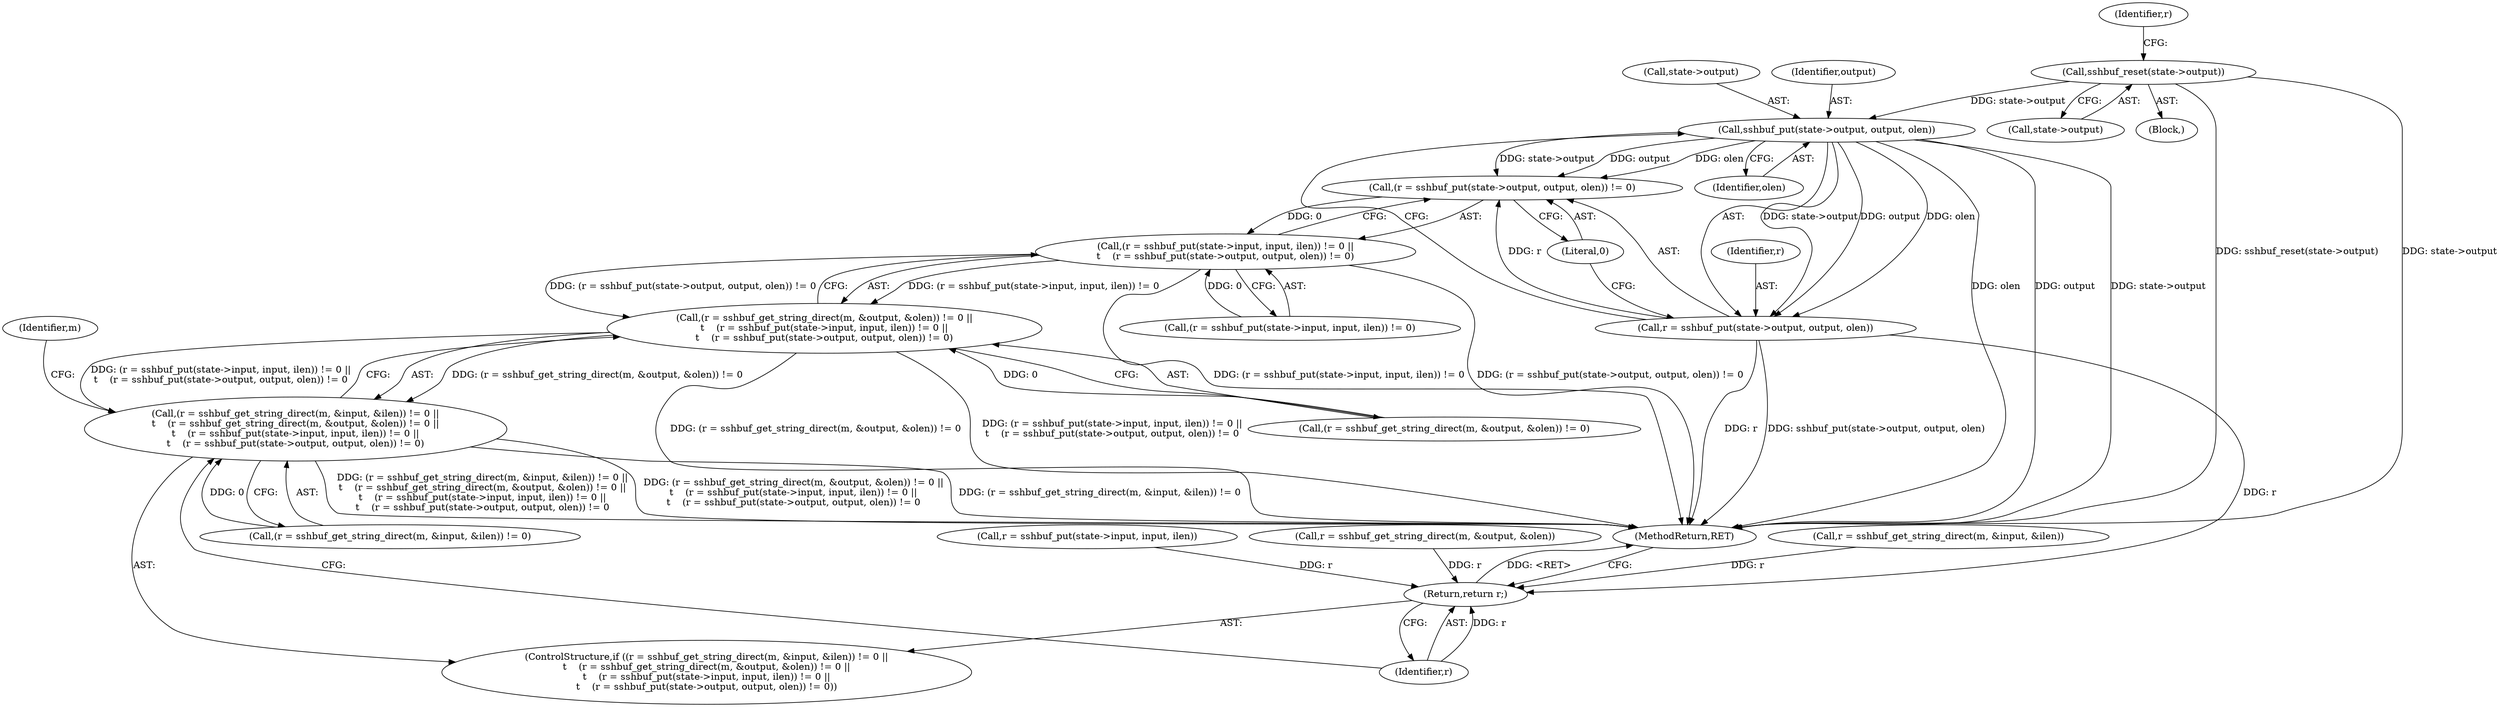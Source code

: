 digraph "0_src_3095060f479b86288e31c79ecbc5131a66bcd2f9_8@pointer" {
"1000543" [label="(Call,sshbuf_put(state->output, output, olen))"];
"1000502" [label="(Call,sshbuf_reset(state->output))"];
"1000540" [label="(Call,(r = sshbuf_put(state->output, output, olen)) != 0)"];
"1000529" [label="(Call,(r = sshbuf_put(state->input, input, ilen)) != 0 ||\n\t    (r = sshbuf_put(state->output, output, olen)) != 0)"];
"1000518" [label="(Call,(r = sshbuf_get_string_direct(m, &output, &olen)) != 0 ||\n\t    (r = sshbuf_put(state->input, input, ilen)) != 0 ||\n\t    (r = sshbuf_put(state->output, output, olen)) != 0)"];
"1000507" [label="(Call,(r = sshbuf_get_string_direct(m, &input, &ilen)) != 0 ||\n\t    (r = sshbuf_get_string_direct(m, &output, &olen)) != 0 ||\n\t    (r = sshbuf_put(state->input, input, ilen)) != 0 ||\n\t    (r = sshbuf_put(state->output, output, olen)) != 0)"];
"1000541" [label="(Call,r = sshbuf_put(state->output, output, olen))"];
"1000550" [label="(Return,return r;)"];
"1000509" [label="(Call,r = sshbuf_get_string_direct(m, &input, &ilen))"];
"1000503" [label="(Call,state->output)"];
"1000562" [label="(MethodReturn,RET)"];
"1000540" [label="(Call,(r = sshbuf_put(state->output, output, olen)) != 0)"];
"1000530" [label="(Call,(r = sshbuf_put(state->input, input, ilen)) != 0)"];
"1000531" [label="(Call,r = sshbuf_put(state->input, input, ilen))"];
"1000518" [label="(Call,(r = sshbuf_get_string_direct(m, &output, &olen)) != 0 ||\n\t    (r = sshbuf_put(state->input, input, ilen)) != 0 ||\n\t    (r = sshbuf_put(state->output, output, olen)) != 0)"];
"1000502" [label="(Call,sshbuf_reset(state->output))"];
"1000529" [label="(Call,(r = sshbuf_put(state->input, input, ilen)) != 0 ||\n\t    (r = sshbuf_put(state->output, output, olen)) != 0)"];
"1000520" [label="(Call,r = sshbuf_get_string_direct(m, &output, &olen))"];
"1000542" [label="(Identifier,r)"];
"1000548" [label="(Identifier,olen)"];
"1000554" [label="(Identifier,m)"];
"1000508" [label="(Call,(r = sshbuf_get_string_direct(m, &input, &ilen)) != 0)"];
"1000544" [label="(Call,state->output)"];
"1000541" [label="(Call,r = sshbuf_put(state->output, output, olen))"];
"1000506" [label="(ControlStructure,if ((r = sshbuf_get_string_direct(m, &input, &ilen)) != 0 ||\n\t    (r = sshbuf_get_string_direct(m, &output, &olen)) != 0 ||\n\t    (r = sshbuf_put(state->input, input, ilen)) != 0 ||\n\t    (r = sshbuf_put(state->output, output, olen)) != 0))"];
"1000549" [label="(Literal,0)"];
"1000551" [label="(Identifier,r)"];
"1000507" [label="(Call,(r = sshbuf_get_string_direct(m, &input, &ilen)) != 0 ||\n\t    (r = sshbuf_get_string_direct(m, &output, &olen)) != 0 ||\n\t    (r = sshbuf_put(state->input, input, ilen)) != 0 ||\n\t    (r = sshbuf_put(state->output, output, olen)) != 0)"];
"1000547" [label="(Identifier,output)"];
"1000510" [label="(Identifier,r)"];
"1000550" [label="(Return,return r;)"];
"1000105" [label="(Block,)"];
"1000543" [label="(Call,sshbuf_put(state->output, output, olen))"];
"1000519" [label="(Call,(r = sshbuf_get_string_direct(m, &output, &olen)) != 0)"];
"1000543" -> "1000541"  [label="AST: "];
"1000543" -> "1000548"  [label="CFG: "];
"1000544" -> "1000543"  [label="AST: "];
"1000547" -> "1000543"  [label="AST: "];
"1000548" -> "1000543"  [label="AST: "];
"1000541" -> "1000543"  [label="CFG: "];
"1000543" -> "1000562"  [label="DDG: olen"];
"1000543" -> "1000562"  [label="DDG: output"];
"1000543" -> "1000562"  [label="DDG: state->output"];
"1000543" -> "1000540"  [label="DDG: state->output"];
"1000543" -> "1000540"  [label="DDG: output"];
"1000543" -> "1000540"  [label="DDG: olen"];
"1000543" -> "1000541"  [label="DDG: state->output"];
"1000543" -> "1000541"  [label="DDG: output"];
"1000543" -> "1000541"  [label="DDG: olen"];
"1000502" -> "1000543"  [label="DDG: state->output"];
"1000502" -> "1000105"  [label="AST: "];
"1000502" -> "1000503"  [label="CFG: "];
"1000503" -> "1000502"  [label="AST: "];
"1000510" -> "1000502"  [label="CFG: "];
"1000502" -> "1000562"  [label="DDG: state->output"];
"1000502" -> "1000562"  [label="DDG: sshbuf_reset(state->output)"];
"1000540" -> "1000529"  [label="AST: "];
"1000540" -> "1000549"  [label="CFG: "];
"1000541" -> "1000540"  [label="AST: "];
"1000549" -> "1000540"  [label="AST: "];
"1000529" -> "1000540"  [label="CFG: "];
"1000540" -> "1000529"  [label="DDG: 0"];
"1000541" -> "1000540"  [label="DDG: r"];
"1000529" -> "1000518"  [label="AST: "];
"1000529" -> "1000530"  [label="CFG: "];
"1000530" -> "1000529"  [label="AST: "];
"1000518" -> "1000529"  [label="CFG: "];
"1000529" -> "1000562"  [label="DDG: (r = sshbuf_put(state->output, output, olen)) != 0"];
"1000529" -> "1000562"  [label="DDG: (r = sshbuf_put(state->input, input, ilen)) != 0"];
"1000529" -> "1000518"  [label="DDG: (r = sshbuf_put(state->input, input, ilen)) != 0"];
"1000529" -> "1000518"  [label="DDG: (r = sshbuf_put(state->output, output, olen)) != 0"];
"1000530" -> "1000529"  [label="DDG: 0"];
"1000518" -> "1000507"  [label="AST: "];
"1000518" -> "1000519"  [label="CFG: "];
"1000519" -> "1000518"  [label="AST: "];
"1000507" -> "1000518"  [label="CFG: "];
"1000518" -> "1000562"  [label="DDG: (r = sshbuf_get_string_direct(m, &output, &olen)) != 0"];
"1000518" -> "1000562"  [label="DDG: (r = sshbuf_put(state->input, input, ilen)) != 0 ||\n\t    (r = sshbuf_put(state->output, output, olen)) != 0"];
"1000518" -> "1000507"  [label="DDG: (r = sshbuf_get_string_direct(m, &output, &olen)) != 0"];
"1000518" -> "1000507"  [label="DDG: (r = sshbuf_put(state->input, input, ilen)) != 0 ||\n\t    (r = sshbuf_put(state->output, output, olen)) != 0"];
"1000519" -> "1000518"  [label="DDG: 0"];
"1000507" -> "1000506"  [label="AST: "];
"1000507" -> "1000508"  [label="CFG: "];
"1000508" -> "1000507"  [label="AST: "];
"1000551" -> "1000507"  [label="CFG: "];
"1000554" -> "1000507"  [label="CFG: "];
"1000507" -> "1000562"  [label="DDG: (r = sshbuf_get_string_direct(m, &input, &ilen)) != 0 ||\n\t    (r = sshbuf_get_string_direct(m, &output, &olen)) != 0 ||\n\t    (r = sshbuf_put(state->input, input, ilen)) != 0 ||\n\t    (r = sshbuf_put(state->output, output, olen)) != 0"];
"1000507" -> "1000562"  [label="DDG: (r = sshbuf_get_string_direct(m, &output, &olen)) != 0 ||\n\t    (r = sshbuf_put(state->input, input, ilen)) != 0 ||\n\t    (r = sshbuf_put(state->output, output, olen)) != 0"];
"1000507" -> "1000562"  [label="DDG: (r = sshbuf_get_string_direct(m, &input, &ilen)) != 0"];
"1000508" -> "1000507"  [label="DDG: 0"];
"1000542" -> "1000541"  [label="AST: "];
"1000549" -> "1000541"  [label="CFG: "];
"1000541" -> "1000562"  [label="DDG: r"];
"1000541" -> "1000562"  [label="DDG: sshbuf_put(state->output, output, olen)"];
"1000541" -> "1000550"  [label="DDG: r"];
"1000550" -> "1000506"  [label="AST: "];
"1000550" -> "1000551"  [label="CFG: "];
"1000551" -> "1000550"  [label="AST: "];
"1000562" -> "1000550"  [label="CFG: "];
"1000550" -> "1000562"  [label="DDG: <RET>"];
"1000551" -> "1000550"  [label="DDG: r"];
"1000520" -> "1000550"  [label="DDG: r"];
"1000509" -> "1000550"  [label="DDG: r"];
"1000531" -> "1000550"  [label="DDG: r"];
}

